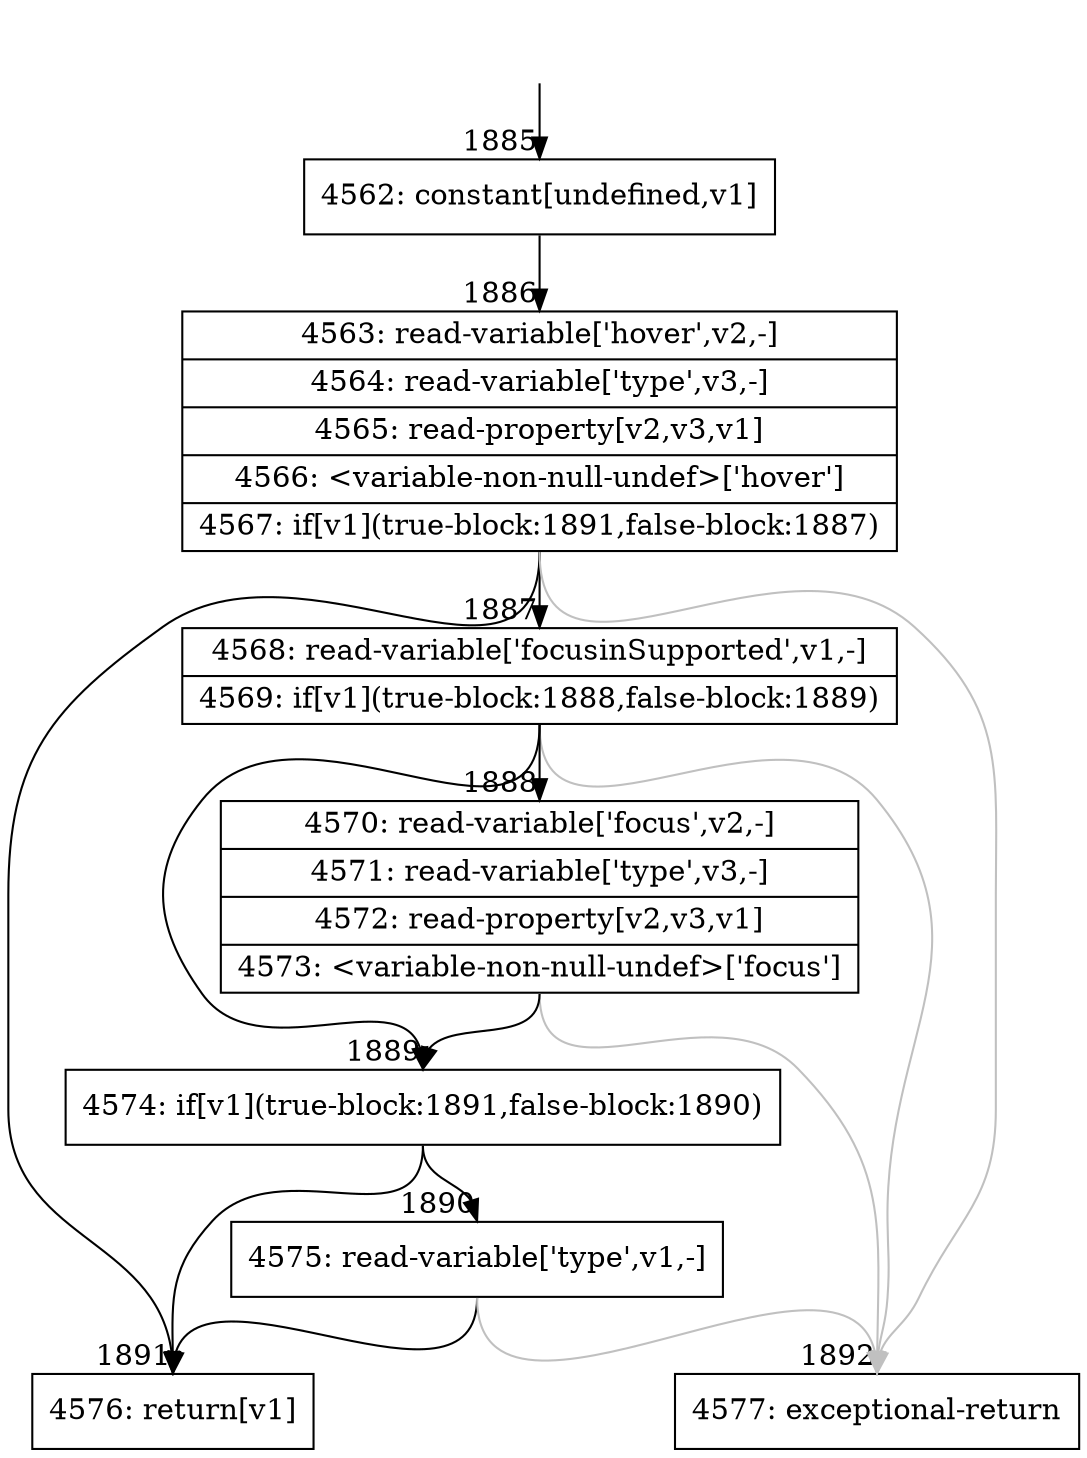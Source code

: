 digraph {
rankdir="TD"
BB_entry172[shape=none,label=""];
BB_entry172 -> BB1885 [tailport=s, headport=n, headlabel="    1885"]
BB1885 [shape=record label="{4562: constant[undefined,v1]}" ] 
BB1885 -> BB1886 [tailport=s, headport=n, headlabel="      1886"]
BB1886 [shape=record label="{4563: read-variable['hover',v2,-]|4564: read-variable['type',v3,-]|4565: read-property[v2,v3,v1]|4566: \<variable-non-null-undef\>['hover']|4567: if[v1](true-block:1891,false-block:1887)}" ] 
BB1886 -> BB1891 [tailport=s, headport=n, headlabel="      1891"]
BB1886 -> BB1887 [tailport=s, headport=n, headlabel="      1887"]
BB1886 -> BB1892 [tailport=s, headport=n, color=gray, headlabel="      1892"]
BB1887 [shape=record label="{4568: read-variable['focusinSupported',v1,-]|4569: if[v1](true-block:1888,false-block:1889)}" ] 
BB1887 -> BB1889 [tailport=s, headport=n, headlabel="      1889"]
BB1887 -> BB1888 [tailport=s, headport=n, headlabel="      1888"]
BB1887 -> BB1892 [tailport=s, headport=n, color=gray]
BB1888 [shape=record label="{4570: read-variable['focus',v2,-]|4571: read-variable['type',v3,-]|4572: read-property[v2,v3,v1]|4573: \<variable-non-null-undef\>['focus']}" ] 
BB1888 -> BB1889 [tailport=s, headport=n]
BB1888 -> BB1892 [tailport=s, headport=n, color=gray]
BB1889 [shape=record label="{4574: if[v1](true-block:1891,false-block:1890)}" ] 
BB1889 -> BB1891 [tailport=s, headport=n]
BB1889 -> BB1890 [tailport=s, headport=n, headlabel="      1890"]
BB1890 [shape=record label="{4575: read-variable['type',v1,-]}" ] 
BB1890 -> BB1891 [tailport=s, headport=n]
BB1890 -> BB1892 [tailport=s, headport=n, color=gray]
BB1891 [shape=record label="{4576: return[v1]}" ] 
BB1892 [shape=record label="{4577: exceptional-return}" ] 
//#$~ 929
}

